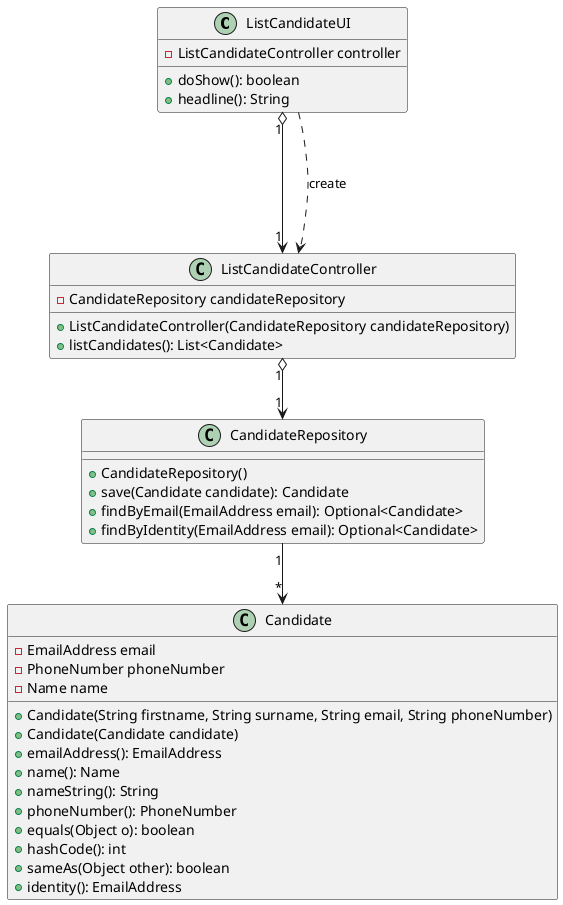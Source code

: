 @startuml

class ListCandidateUI {
  -ListCandidateController controller
  +doShow(): boolean
  +headline(): String
}

class ListCandidateController {
  -CandidateRepository candidateRepository
  +ListCandidateController(CandidateRepository candidateRepository)
  +listCandidates(): List<Candidate>
}

class Candidate {
  -EmailAddress email
  -PhoneNumber phoneNumber
  -Name name
  +Candidate(String firstname, String surname, String email, String phoneNumber)
  +Candidate(Candidate candidate)
  +emailAddress(): EmailAddress
  +name(): Name
  +nameString(): String
  +phoneNumber(): PhoneNumber
  +equals(Object o): boolean
  +hashCode(): int
  +sameAs(Object other): boolean
  +identity(): EmailAddress
}

class CandidateRepository {
  +CandidateRepository()
  +save(Candidate candidate): Candidate
  +findByEmail(EmailAddress email): Optional<Candidate>
  +findByIdentity(EmailAddress email): Optional<Candidate>
}

CandidateRepository "1" --> "*" Candidate
ListCandidateController "1" o--> "1" CandidateRepository
ListCandidateUI "1" o--> "1" ListCandidateController
ListCandidateUI -..> ListCandidateController : "create"




@enduml